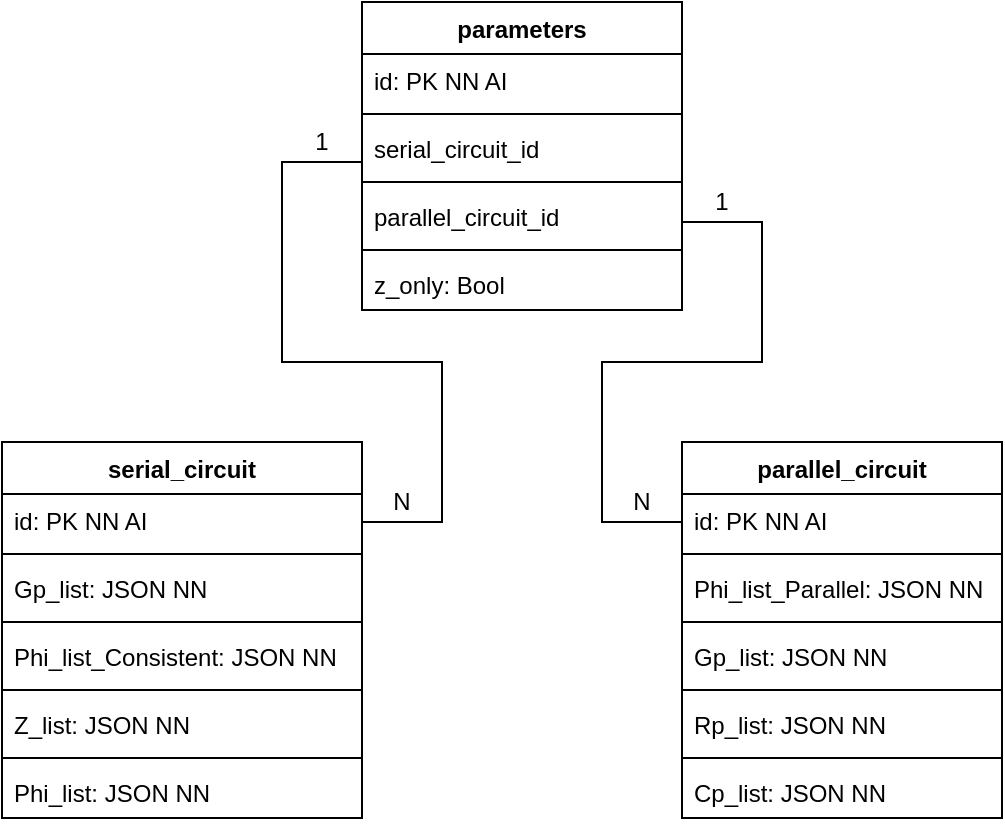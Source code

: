 <mxfile version="21.1.5" type="device">
  <diagram id="OtYZnX7mGi9Z4rE8U8-V" name="Страница 1">
    <mxGraphModel dx="1002" dy="553" grid="1" gridSize="10" guides="1" tooltips="1" connect="1" arrows="1" fold="1" page="1" pageScale="1" pageWidth="827" pageHeight="1169" math="0" shadow="0">
      <root>
        <mxCell id="0" />
        <mxCell id="1" parent="0" />
        <mxCell id="A6NE80T4TAQlHc2OVtD5-1" value="serial_circuit" style="swimlane;fontStyle=1;align=center;verticalAlign=top;childLayout=stackLayout;horizontal=1;startSize=26;horizontalStack=0;resizeParent=1;resizeParentMax=0;resizeLast=0;collapsible=1;marginBottom=0;whiteSpace=wrap;html=1;" parent="1" vertex="1">
          <mxGeometry x="140" y="280" width="180" height="188" as="geometry" />
        </mxCell>
        <mxCell id="A6NE80T4TAQlHc2OVtD5-2" value="id: PK NN AI" style="text;align=left;verticalAlign=top;spacingLeft=4;spacingRight=4;overflow=hidden;rotatable=0;points=[[0,0.5],[1,0.5]];portConstraint=eastwest;whiteSpace=wrap;html=1;" parent="A6NE80T4TAQlHc2OVtD5-1" vertex="1">
          <mxGeometry y="26" width="180" height="26" as="geometry" />
        </mxCell>
        <mxCell id="A6NE80T4TAQlHc2OVtD5-3" value="" style="line;strokeWidth=1;align=left;verticalAlign=middle;spacingTop=-1;spacingLeft=3;spacingRight=3;rotatable=0;labelPosition=right;points=[];portConstraint=eastwest;" parent="A6NE80T4TAQlHc2OVtD5-1" vertex="1">
          <mxGeometry y="52" width="180" height="8" as="geometry" />
        </mxCell>
        <mxCell id="A6NE80T4TAQlHc2OVtD5-4" value="Gp_list: JSON NN" style="text;align=left;verticalAlign=top;spacingLeft=4;spacingRight=4;overflow=hidden;rotatable=0;points=[[0,0.5],[1,0.5]];portConstraint=eastwest;whiteSpace=wrap;html=1;" parent="A6NE80T4TAQlHc2OVtD5-1" vertex="1">
          <mxGeometry y="60" width="180" height="26" as="geometry" />
        </mxCell>
        <mxCell id="A6NE80T4TAQlHc2OVtD5-20" value="" style="line;strokeWidth=1;align=left;verticalAlign=middle;spacingTop=-1;spacingLeft=3;spacingRight=3;rotatable=0;labelPosition=right;points=[];portConstraint=eastwest;" parent="A6NE80T4TAQlHc2OVtD5-1" vertex="1">
          <mxGeometry y="86" width="180" height="8" as="geometry" />
        </mxCell>
        <mxCell id="A6NE80T4TAQlHc2OVtD5-28" value="Phi_list_Consistent: JSON&amp;nbsp;NN" style="text;align=left;verticalAlign=top;spacingLeft=4;spacingRight=4;overflow=hidden;rotatable=0;points=[[0,0.5],[1,0.5]];portConstraint=eastwest;whiteSpace=wrap;html=1;" parent="A6NE80T4TAQlHc2OVtD5-1" vertex="1">
          <mxGeometry y="94" width="180" height="26" as="geometry" />
        </mxCell>
        <mxCell id="A6NE80T4TAQlHc2OVtD5-22" value="" style="line;strokeWidth=1;align=left;verticalAlign=middle;spacingTop=-1;spacingLeft=3;spacingRight=3;rotatable=0;labelPosition=right;points=[];portConstraint=eastwest;" parent="A6NE80T4TAQlHc2OVtD5-1" vertex="1">
          <mxGeometry y="120" width="180" height="8" as="geometry" />
        </mxCell>
        <mxCell id="A6NE80T4TAQlHc2OVtD5-21" value="Z_list: JSON&amp;nbsp;NN" style="text;align=left;verticalAlign=top;spacingLeft=4;spacingRight=4;overflow=hidden;rotatable=0;points=[[0,0.5],[1,0.5]];portConstraint=eastwest;whiteSpace=wrap;html=1;" parent="A6NE80T4TAQlHc2OVtD5-1" vertex="1">
          <mxGeometry y="128" width="180" height="26" as="geometry" />
        </mxCell>
        <mxCell id="A6NE80T4TAQlHc2OVtD5-27" value="" style="line;strokeWidth=1;align=left;verticalAlign=middle;spacingTop=-1;spacingLeft=3;spacingRight=3;rotatable=0;labelPosition=right;points=[];portConstraint=eastwest;" parent="A6NE80T4TAQlHc2OVtD5-1" vertex="1">
          <mxGeometry y="154" width="180" height="8" as="geometry" />
        </mxCell>
        <mxCell id="A6NE80T4TAQlHc2OVtD5-23" value="Phi_list: JSON&amp;nbsp;NN" style="text;align=left;verticalAlign=top;spacingLeft=4;spacingRight=4;overflow=hidden;rotatable=0;points=[[0,0.5],[1,0.5]];portConstraint=eastwest;whiteSpace=wrap;html=1;" parent="A6NE80T4TAQlHc2OVtD5-1" vertex="1">
          <mxGeometry y="162" width="180" height="26" as="geometry" />
        </mxCell>
        <mxCell id="A6NE80T4TAQlHc2OVtD5-29" value="parallel_circuit" style="swimlane;fontStyle=1;align=center;verticalAlign=top;childLayout=stackLayout;horizontal=1;startSize=26;horizontalStack=0;resizeParent=1;resizeParentMax=0;resizeLast=0;collapsible=1;marginBottom=0;whiteSpace=wrap;html=1;" parent="1" vertex="1">
          <mxGeometry x="480" y="280" width="160" height="188" as="geometry" />
        </mxCell>
        <mxCell id="A6NE80T4TAQlHc2OVtD5-30" value="id: PK NN AI" style="text;align=left;verticalAlign=top;spacingLeft=4;spacingRight=4;overflow=hidden;rotatable=0;points=[[0,0.5],[1,0.5]];portConstraint=eastwest;whiteSpace=wrap;html=1;" parent="A6NE80T4TAQlHc2OVtD5-29" vertex="1">
          <mxGeometry y="26" width="160" height="26" as="geometry" />
        </mxCell>
        <mxCell id="A6NE80T4TAQlHc2OVtD5-31" value="" style="line;strokeWidth=1;align=left;verticalAlign=middle;spacingTop=-1;spacingLeft=3;spacingRight=3;rotatable=0;labelPosition=right;points=[];portConstraint=eastwest;" parent="A6NE80T4TAQlHc2OVtD5-29" vertex="1">
          <mxGeometry y="52" width="160" height="8" as="geometry" />
        </mxCell>
        <mxCell id="A6NE80T4TAQlHc2OVtD5-44" value="Phi_list_Parallel: JSON&amp;nbsp;NN" style="text;align=left;verticalAlign=top;spacingLeft=4;spacingRight=4;overflow=hidden;rotatable=0;points=[[0,0.5],[1,0.5]];portConstraint=eastwest;whiteSpace=wrap;html=1;" parent="A6NE80T4TAQlHc2OVtD5-29" vertex="1">
          <mxGeometry y="60" width="160" height="26" as="geometry" />
        </mxCell>
        <mxCell id="A6NE80T4TAQlHc2OVtD5-33" value="" style="line;strokeWidth=1;align=left;verticalAlign=middle;spacingTop=-1;spacingLeft=3;spacingRight=3;rotatable=0;labelPosition=right;points=[];portConstraint=eastwest;" parent="A6NE80T4TAQlHc2OVtD5-29" vertex="1">
          <mxGeometry y="86" width="160" height="8" as="geometry" />
        </mxCell>
        <mxCell id="A6NE80T4TAQlHc2OVtD5-32" value="Gp_list: JSON NN" style="text;align=left;verticalAlign=top;spacingLeft=4;spacingRight=4;overflow=hidden;rotatable=0;points=[[0,0.5],[1,0.5]];portConstraint=eastwest;whiteSpace=wrap;html=1;" parent="A6NE80T4TAQlHc2OVtD5-29" vertex="1">
          <mxGeometry y="94" width="160" height="26" as="geometry" />
        </mxCell>
        <mxCell id="A6NE80T4TAQlHc2OVtD5-35" value="" style="line;strokeWidth=1;align=left;verticalAlign=middle;spacingTop=-1;spacingLeft=3;spacingRight=3;rotatable=0;labelPosition=right;points=[];portConstraint=eastwest;" parent="A6NE80T4TAQlHc2OVtD5-29" vertex="1">
          <mxGeometry y="120" width="160" height="8" as="geometry" />
        </mxCell>
        <mxCell id="A6NE80T4TAQlHc2OVtD5-34" value="Rp_list: JSON&amp;nbsp;NN" style="text;align=left;verticalAlign=top;spacingLeft=4;spacingRight=4;overflow=hidden;rotatable=0;points=[[0,0.5],[1,0.5]];portConstraint=eastwest;whiteSpace=wrap;html=1;" parent="A6NE80T4TAQlHc2OVtD5-29" vertex="1">
          <mxGeometry y="128" width="160" height="26" as="geometry" />
        </mxCell>
        <mxCell id="A6NE80T4TAQlHc2OVtD5-43" value="" style="line;strokeWidth=1;align=left;verticalAlign=middle;spacingTop=-1;spacingLeft=3;spacingRight=3;rotatable=0;labelPosition=right;points=[];portConstraint=eastwest;" parent="A6NE80T4TAQlHc2OVtD5-29" vertex="1">
          <mxGeometry y="154" width="160" height="8" as="geometry" />
        </mxCell>
        <mxCell id="A6NE80T4TAQlHc2OVtD5-36" value="Cp_list: JSON&amp;nbsp;NN" style="text;align=left;verticalAlign=top;spacingLeft=4;spacingRight=4;overflow=hidden;rotatable=0;points=[[0,0.5],[1,0.5]];portConstraint=eastwest;whiteSpace=wrap;html=1;" parent="A6NE80T4TAQlHc2OVtD5-29" vertex="1">
          <mxGeometry y="162" width="160" height="26" as="geometry" />
        </mxCell>
        <mxCell id="A6NE80T4TAQlHc2OVtD5-47" value="parameters" style="swimlane;fontStyle=1;align=center;verticalAlign=top;childLayout=stackLayout;horizontal=1;startSize=26;horizontalStack=0;resizeParent=1;resizeParentMax=0;resizeLast=0;collapsible=1;marginBottom=0;whiteSpace=wrap;html=1;" parent="1" vertex="1">
          <mxGeometry x="320" y="60" width="160" height="154" as="geometry" />
        </mxCell>
        <mxCell id="A6NE80T4TAQlHc2OVtD5-48" value="id: PK NN AI" style="text;align=left;verticalAlign=top;spacingLeft=4;spacingRight=4;overflow=hidden;rotatable=0;points=[[0,0.5],[1,0.5]];portConstraint=eastwest;whiteSpace=wrap;html=1;" parent="A6NE80T4TAQlHc2OVtD5-47" vertex="1">
          <mxGeometry y="26" width="160" height="26" as="geometry" />
        </mxCell>
        <mxCell id="A6NE80T4TAQlHc2OVtD5-49" value="" style="line;strokeWidth=1;align=left;verticalAlign=middle;spacingTop=-1;spacingLeft=3;spacingRight=3;rotatable=0;labelPosition=right;points=[];portConstraint=eastwest;" parent="A6NE80T4TAQlHc2OVtD5-47" vertex="1">
          <mxGeometry y="52" width="160" height="8" as="geometry" />
        </mxCell>
        <mxCell id="A6NE80T4TAQlHc2OVtD5-50" value="serial_circuit_id" style="text;align=left;verticalAlign=top;spacingLeft=4;spacingRight=4;overflow=hidden;rotatable=0;points=[[0,0.5],[1,0.5]];portConstraint=eastwest;whiteSpace=wrap;html=1;" parent="A6NE80T4TAQlHc2OVtD5-47" vertex="1">
          <mxGeometry y="60" width="160" height="26" as="geometry" />
        </mxCell>
        <mxCell id="A6NE80T4TAQlHc2OVtD5-51" value="" style="line;strokeWidth=1;align=left;verticalAlign=middle;spacingTop=-1;spacingLeft=3;spacingRight=3;rotatable=0;labelPosition=right;points=[];portConstraint=eastwest;" parent="A6NE80T4TAQlHc2OVtD5-47" vertex="1">
          <mxGeometry y="86" width="160" height="8" as="geometry" />
        </mxCell>
        <mxCell id="A6NE80T4TAQlHc2OVtD5-52" value="parallel_circuit_id" style="text;align=left;verticalAlign=top;spacingLeft=4;spacingRight=4;overflow=hidden;rotatable=0;points=[[0,0.5],[1,0.5]];portConstraint=eastwest;whiteSpace=wrap;html=1;" parent="A6NE80T4TAQlHc2OVtD5-47" vertex="1">
          <mxGeometry y="94" width="160" height="26" as="geometry" />
        </mxCell>
        <mxCell id="A6NE80T4TAQlHc2OVtD5-53" value="" style="line;strokeWidth=1;align=left;verticalAlign=middle;spacingTop=-1;spacingLeft=3;spacingRight=3;rotatable=0;labelPosition=right;points=[];portConstraint=eastwest;" parent="A6NE80T4TAQlHc2OVtD5-47" vertex="1">
          <mxGeometry y="120" width="160" height="8" as="geometry" />
        </mxCell>
        <mxCell id="A6NE80T4TAQlHc2OVtD5-54" value="z_only: Bool" style="text;align=left;verticalAlign=top;spacingLeft=4;spacingRight=4;overflow=hidden;rotatable=0;points=[[0,0.5],[1,0.5]];portConstraint=eastwest;whiteSpace=wrap;html=1;" parent="A6NE80T4TAQlHc2OVtD5-47" vertex="1">
          <mxGeometry y="128" width="160" height="26" as="geometry" />
        </mxCell>
        <mxCell id="A6NE80T4TAQlHc2OVtD5-55" value="" style="endArrow=none;html=1;rounded=0;" parent="1" edge="1">
          <mxGeometry width="50" height="50" relative="1" as="geometry">
            <mxPoint x="480" y="170" as="sourcePoint" />
            <mxPoint x="480" y="320" as="targetPoint" />
            <Array as="points">
              <mxPoint x="520" y="170" />
              <mxPoint x="520" y="240" />
              <mxPoint x="440" y="240" />
              <mxPoint x="440" y="280" />
              <mxPoint x="440" y="320" />
            </Array>
          </mxGeometry>
        </mxCell>
        <mxCell id="A6NE80T4TAQlHc2OVtD5-56" value="1" style="text;html=1;align=center;verticalAlign=middle;whiteSpace=wrap;rounded=0;" parent="1" vertex="1">
          <mxGeometry x="490" y="150" width="20" height="20" as="geometry" />
        </mxCell>
        <mxCell id="A6NE80T4TAQlHc2OVtD5-57" value="N" style="text;html=1;align=center;verticalAlign=middle;whiteSpace=wrap;rounded=0;" parent="1" vertex="1">
          <mxGeometry x="450" y="300" width="20" height="20" as="geometry" />
        </mxCell>
        <mxCell id="A6NE80T4TAQlHc2OVtD5-59" value="" style="endArrow=none;html=1;rounded=0;exitX=1;exitY=0.538;exitDx=0;exitDy=0;entryX=0;entryY=0.769;entryDx=0;entryDy=0;entryPerimeter=0;exitPerimeter=0;" parent="1" source="A6NE80T4TAQlHc2OVtD5-2" target="A6NE80T4TAQlHc2OVtD5-50" edge="1">
          <mxGeometry width="50" height="50" relative="1" as="geometry">
            <mxPoint x="250" y="240" as="sourcePoint" />
            <mxPoint x="310" y="140" as="targetPoint" />
            <Array as="points">
              <mxPoint x="360" y="320" />
              <mxPoint x="360" y="240" />
              <mxPoint x="280" y="240" />
              <mxPoint x="280" y="140" />
            </Array>
          </mxGeometry>
        </mxCell>
        <mxCell id="A6NE80T4TAQlHc2OVtD5-60" value="1" style="text;html=1;align=center;verticalAlign=middle;whiteSpace=wrap;rounded=0;" parent="1" vertex="1">
          <mxGeometry x="290" y="120" width="20" height="20" as="geometry" />
        </mxCell>
        <mxCell id="A6NE80T4TAQlHc2OVtD5-61" value="N" style="text;html=1;align=center;verticalAlign=middle;whiteSpace=wrap;rounded=0;" parent="1" vertex="1">
          <mxGeometry x="330" y="300" width="20" height="20" as="geometry" />
        </mxCell>
      </root>
    </mxGraphModel>
  </diagram>
</mxfile>
